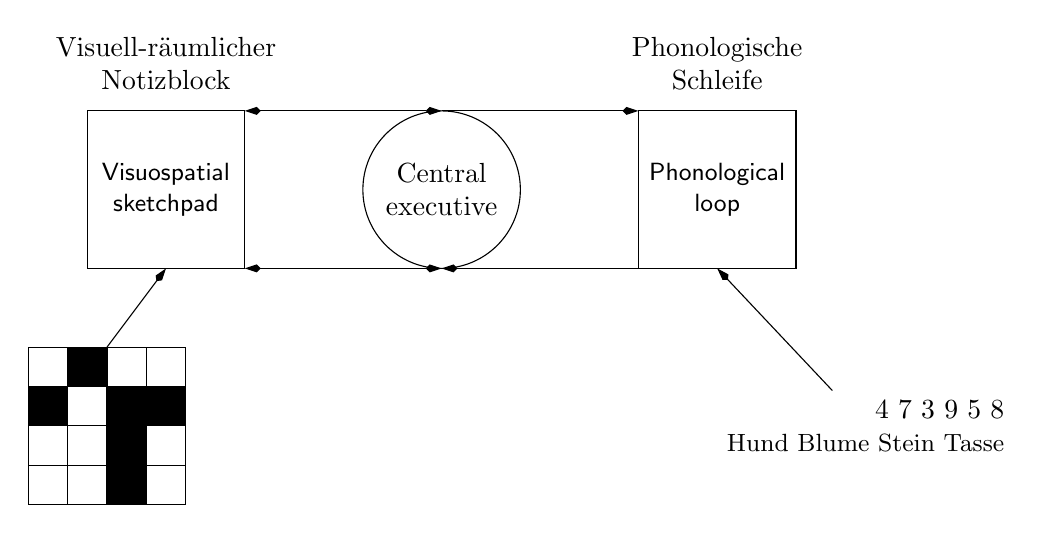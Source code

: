 \begin{tikzpicture}
    \draw(0,0) rectangle ++(2,2) node[midway,centered,align=center,font=\small\sffamily] {Visuospatial\\sketchpad};
    \draw (4.5,1) circle[radius=1] node[align=center] {Central\\executive};
    \draw(7,0) rectangle ++(2,2) node[midway,centered,align=center,font=\small\sffamily] {Phonological\\loop};
    \draw[Kite-Kite] (2,2) -- (4.5,2);
    \draw[Kite-Kite] (2,0) -- (4.5,0);
    \draw[-Kite] (4.5,2)-- (7,2);
    \draw[Kite-] (4.5,0)-- (7,0);

    \node[above=0.15cm, align=center] at (1,2) {Visuell-räumlicher\\Notizblock};
    \node[above=0.15cm, align=center] at (8,2) {Phonologische\\Schleife};

    \begin{scope}[xshift=-0.75cm,yshift=-1.5cm]
        \foreach \x/\y in {0/0,2/0,3/0,1/1,0/2,1/2,3/2,0/3,1/3,3/3} {
            \draw[fill=white] (\x/2,-\y/2) rectangle ++(0.5,0.5);
        }

        \foreach \x/\y in {1/0,0/1,2/1,3/1,2/2,2/3} {
            \draw[fill=black] (\x/2,-\y/2) rectangle ++(0.5,0.5);
        }
    \end{scope}
    \draw[-Kite] (1-0.75,0-1) -- (1,0);


    \node[align=right,right] (hbst) at(8,-2) {4~7~3~9~5~8\\\small Hund Blume Stein Tasse};

    \draw[-Kite] (hbst) -- (8,0);
\end{tikzpicture}%